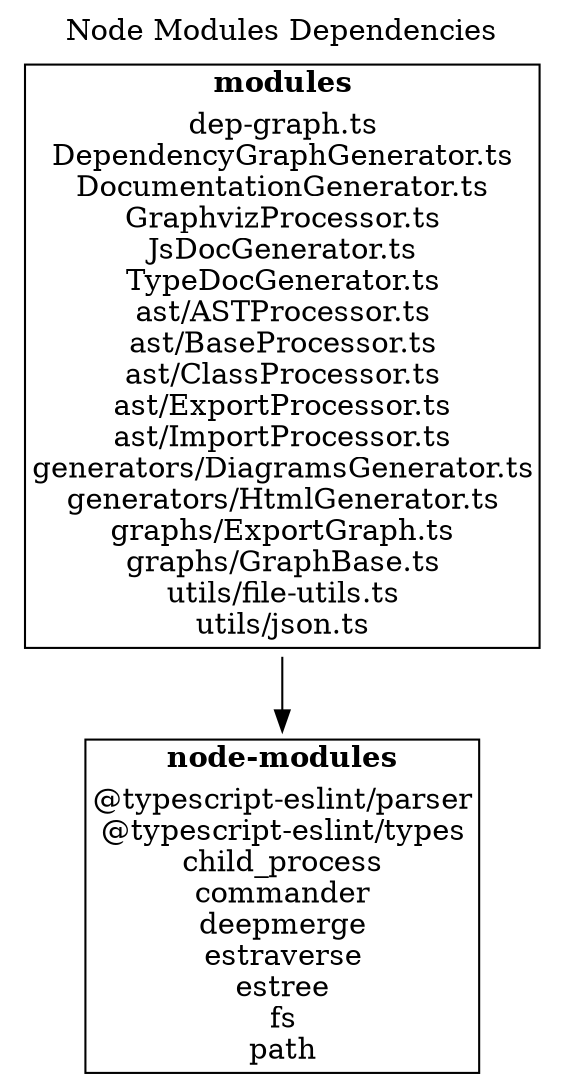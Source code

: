 digraph {label="Node Modules Dependencies";
labelloc="t";
"node-modules" [shape=none, label=<<TABLE cellspacing="0" cellborder="0" align="left">
<TR><TD><B>node-modules</B></TD></TR>
<TR><TD align="left">
@typescript-eslint/parser<BR/>
@typescript-eslint/types<BR/>
child_process<BR/>
commander<BR/>
deepmerge<BR/>
estraverse<BR/>
estree<BR/>
fs<BR/>
path<BR/>
</TD></TR>
</TABLE>>];
"modules" [shape=none, label=<<TABLE cellspacing="0" cellborder="0" align="left">
<TR><TD><B>modules</B></TD></TR>
<TR><TD align="left">
dep-graph.ts<BR/>
DependencyGraphGenerator.ts<BR/>
DocumentationGenerator.ts<BR/>
GraphvizProcessor.ts<BR/>
JsDocGenerator.ts<BR/>
TypeDocGenerator.ts<BR/>
ast/ASTProcessor.ts<BR/>
ast/BaseProcessor.ts<BR/>
ast/ClassProcessor.ts<BR/>
ast/ExportProcessor.ts<BR/>
ast/ImportProcessor.ts<BR/>
generators/DiagramsGenerator.ts<BR/>
generators/HtmlGenerator.ts<BR/>
graphs/ExportGraph.ts<BR/>
graphs/GraphBase.ts<BR/>
utils/file-utils.ts<BR/>
utils/json.ts<BR/>
</TD></TR>
</TABLE>>];
"modules"->"node-modules";
}
